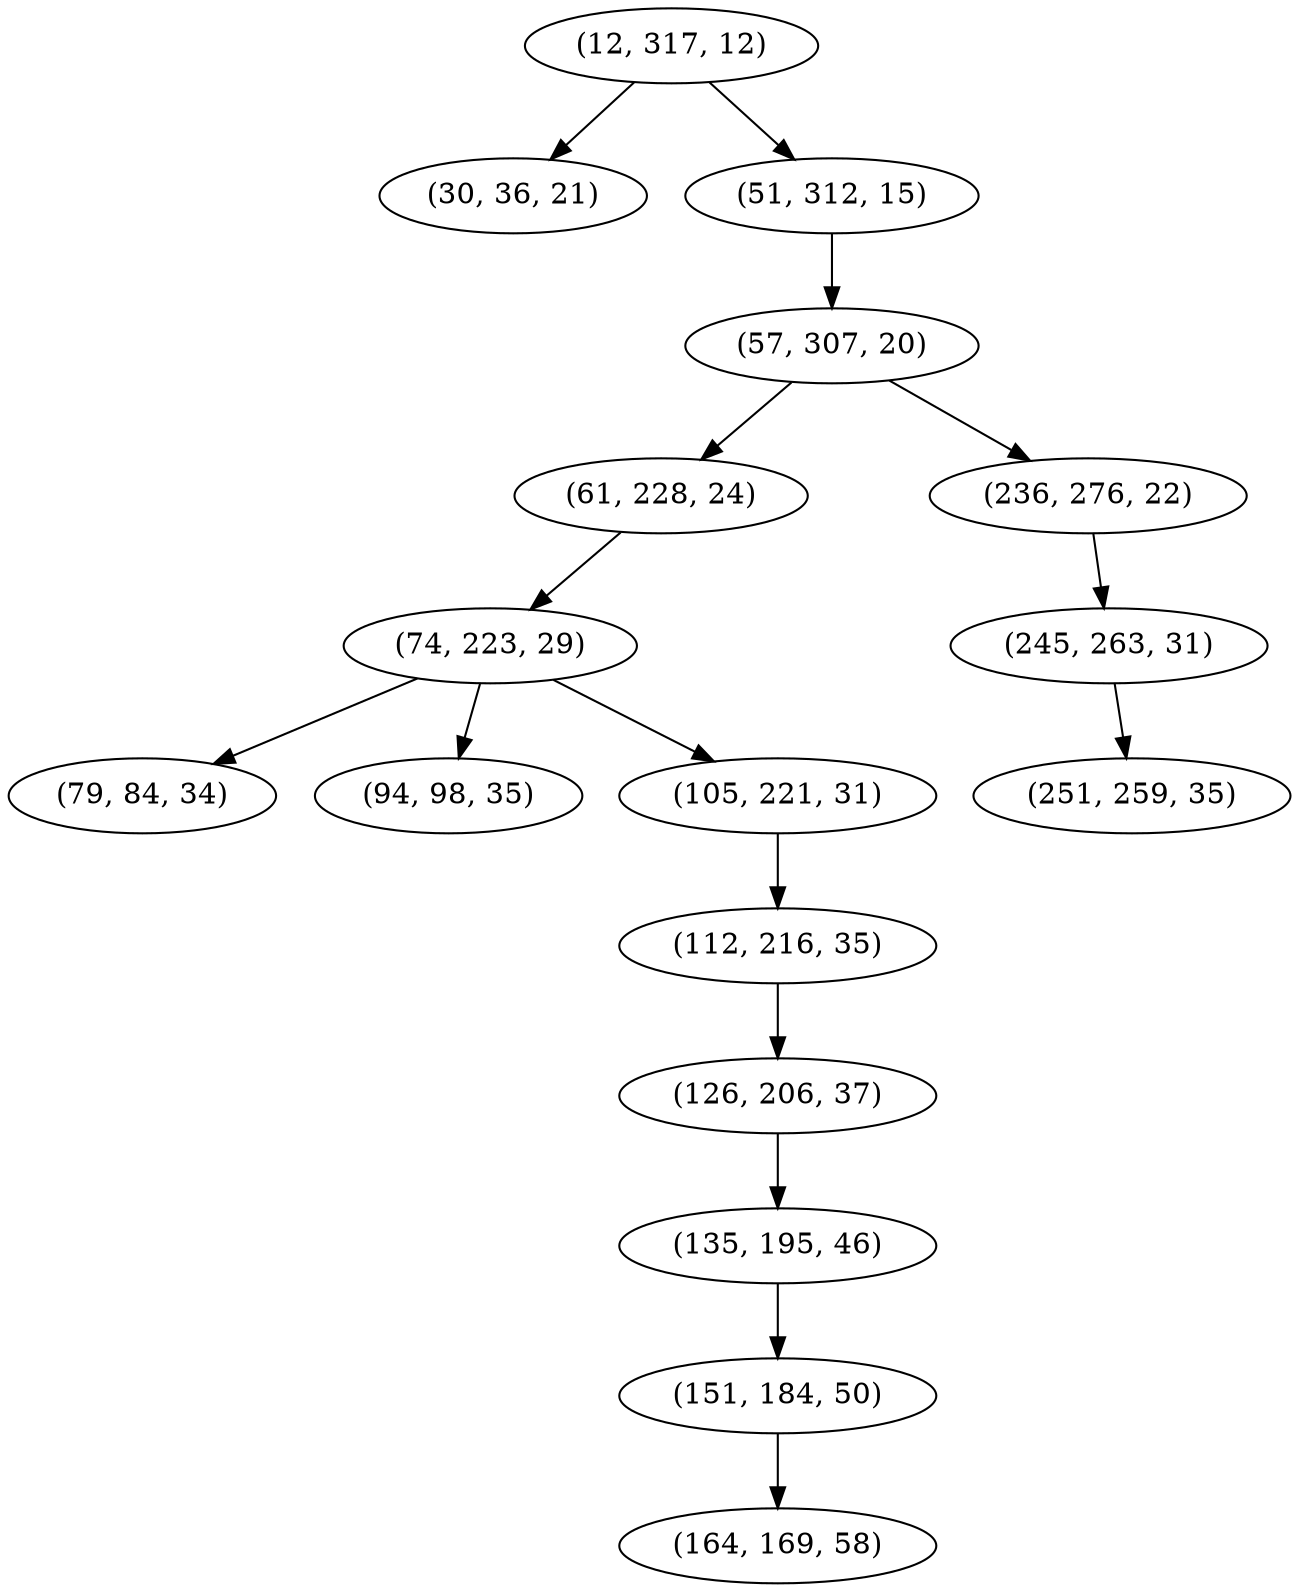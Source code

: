 digraph tree {
    "(12, 317, 12)";
    "(30, 36, 21)";
    "(51, 312, 15)";
    "(57, 307, 20)";
    "(61, 228, 24)";
    "(74, 223, 29)";
    "(79, 84, 34)";
    "(94, 98, 35)";
    "(105, 221, 31)";
    "(112, 216, 35)";
    "(126, 206, 37)";
    "(135, 195, 46)";
    "(151, 184, 50)";
    "(164, 169, 58)";
    "(236, 276, 22)";
    "(245, 263, 31)";
    "(251, 259, 35)";
    "(12, 317, 12)" -> "(30, 36, 21)";
    "(12, 317, 12)" -> "(51, 312, 15)";
    "(51, 312, 15)" -> "(57, 307, 20)";
    "(57, 307, 20)" -> "(61, 228, 24)";
    "(57, 307, 20)" -> "(236, 276, 22)";
    "(61, 228, 24)" -> "(74, 223, 29)";
    "(74, 223, 29)" -> "(79, 84, 34)";
    "(74, 223, 29)" -> "(94, 98, 35)";
    "(74, 223, 29)" -> "(105, 221, 31)";
    "(105, 221, 31)" -> "(112, 216, 35)";
    "(112, 216, 35)" -> "(126, 206, 37)";
    "(126, 206, 37)" -> "(135, 195, 46)";
    "(135, 195, 46)" -> "(151, 184, 50)";
    "(151, 184, 50)" -> "(164, 169, 58)";
    "(236, 276, 22)" -> "(245, 263, 31)";
    "(245, 263, 31)" -> "(251, 259, 35)";
}
